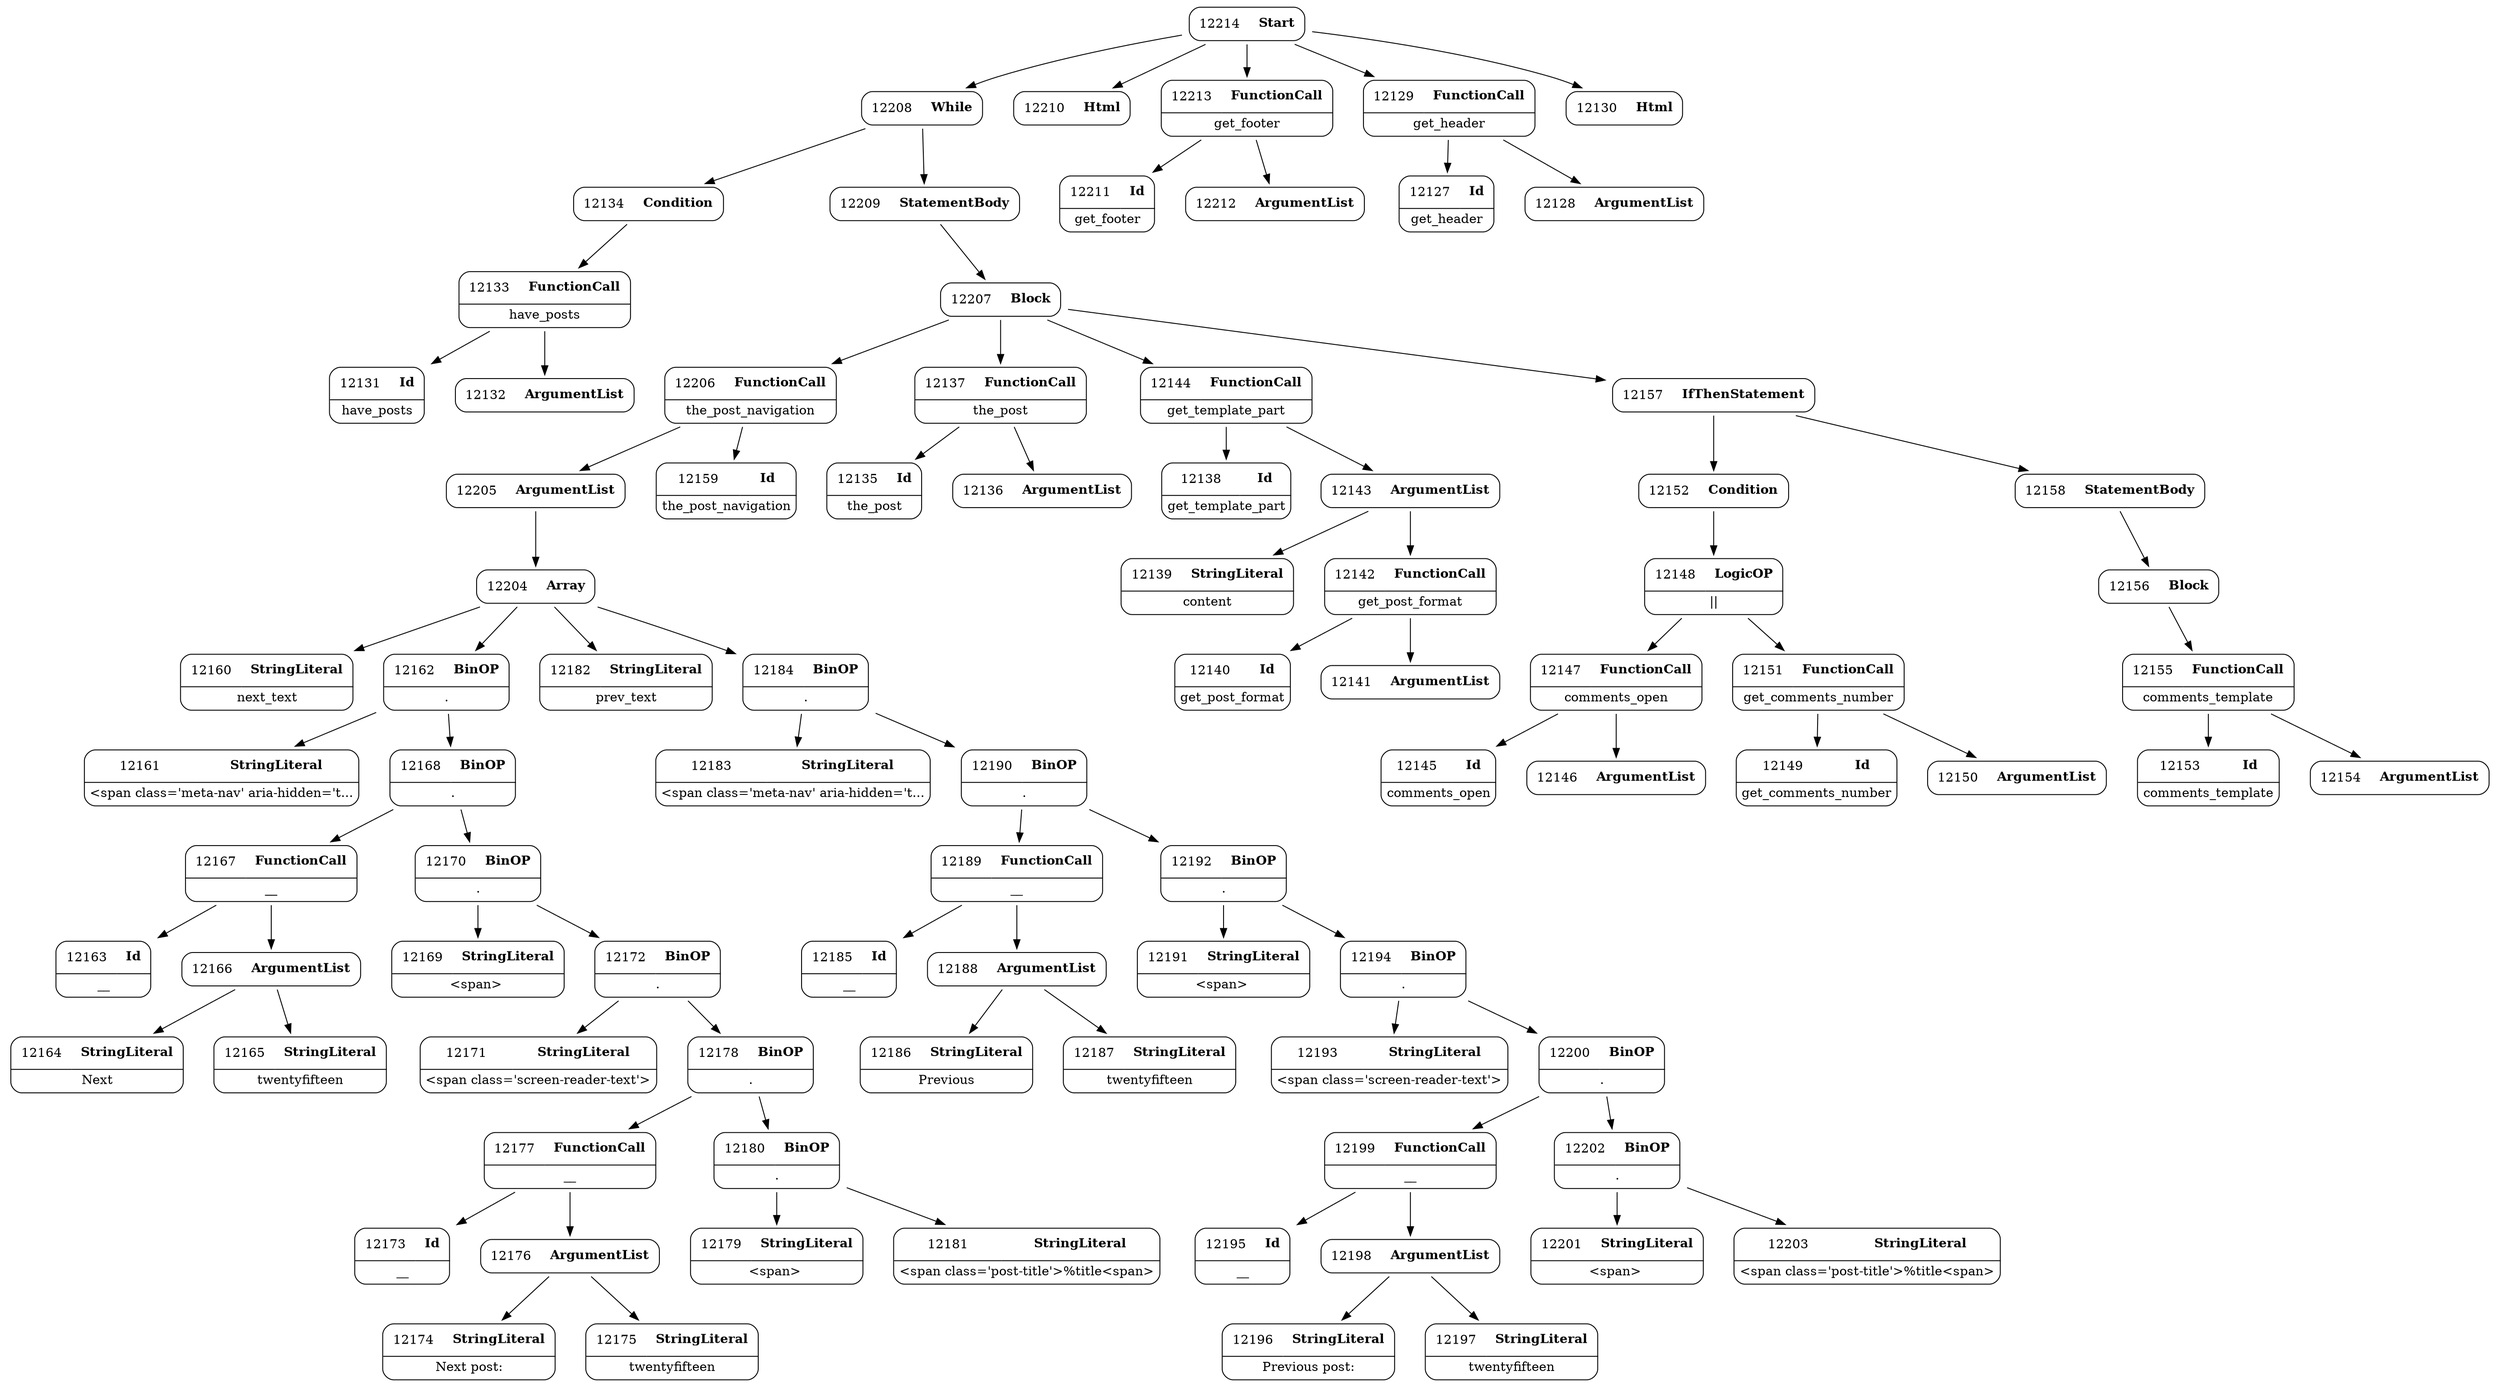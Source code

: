 digraph ast {
node [shape=none];
12160 [label=<<TABLE border='1' cellspacing='0' cellpadding='10' style='rounded' ><TR><TD border='0'>12160</TD><TD border='0'><B>StringLiteral</B></TD></TR><HR/><TR><TD border='0' cellpadding='5' colspan='2'>next_text</TD></TR></TABLE>>];
12161 [label=<<TABLE border='1' cellspacing='0' cellpadding='10' style='rounded' ><TR><TD border='0'>12161</TD><TD border='0'><B>StringLiteral</B></TD></TR><HR/><TR><TD border='0' cellpadding='5' colspan='2'>&lt;span class='meta-nav' aria-hidden='t...</TD></TR></TABLE>>];
12162 [label=<<TABLE border='1' cellspacing='0' cellpadding='10' style='rounded' ><TR><TD border='0'>12162</TD><TD border='0'><B>BinOP</B></TD></TR><HR/><TR><TD border='0' cellpadding='5' colspan='2'>.</TD></TR></TABLE>>];
12162 -> 12161 [weight=2];
12162 -> 12168 [weight=2];
12163 [label=<<TABLE border='1' cellspacing='0' cellpadding='10' style='rounded' ><TR><TD border='0'>12163</TD><TD border='0'><B>Id</B></TD></TR><HR/><TR><TD border='0' cellpadding='5' colspan='2'>__</TD></TR></TABLE>>];
12164 [label=<<TABLE border='1' cellspacing='0' cellpadding='10' style='rounded' ><TR><TD border='0'>12164</TD><TD border='0'><B>StringLiteral</B></TD></TR><HR/><TR><TD border='0' cellpadding='5' colspan='2'>Next</TD></TR></TABLE>>];
12165 [label=<<TABLE border='1' cellspacing='0' cellpadding='10' style='rounded' ><TR><TD border='0'>12165</TD><TD border='0'><B>StringLiteral</B></TD></TR><HR/><TR><TD border='0' cellpadding='5' colspan='2'>twentyfifteen</TD></TR></TABLE>>];
12166 [label=<<TABLE border='1' cellspacing='0' cellpadding='10' style='rounded' ><TR><TD border='0'>12166</TD><TD border='0'><B>ArgumentList</B></TD></TR></TABLE>>];
12166 -> 12164 [weight=2];
12166 -> 12165 [weight=2];
12167 [label=<<TABLE border='1' cellspacing='0' cellpadding='10' style='rounded' ><TR><TD border='0'>12167</TD><TD border='0'><B>FunctionCall</B></TD></TR><HR/><TR><TD border='0' cellpadding='5' colspan='2'>__</TD></TR></TABLE>>];
12167 -> 12163 [weight=2];
12167 -> 12166 [weight=2];
12168 [label=<<TABLE border='1' cellspacing='0' cellpadding='10' style='rounded' ><TR><TD border='0'>12168</TD><TD border='0'><B>BinOP</B></TD></TR><HR/><TR><TD border='0' cellpadding='5' colspan='2'>.</TD></TR></TABLE>>];
12168 -> 12167 [weight=2];
12168 -> 12170 [weight=2];
12169 [label=<<TABLE border='1' cellspacing='0' cellpadding='10' style='rounded' ><TR><TD border='0'>12169</TD><TD border='0'><B>StringLiteral</B></TD></TR><HR/><TR><TD border='0' cellpadding='5' colspan='2'>&lt;span&gt; </TD></TR></TABLE>>];
12170 [label=<<TABLE border='1' cellspacing='0' cellpadding='10' style='rounded' ><TR><TD border='0'>12170</TD><TD border='0'><B>BinOP</B></TD></TR><HR/><TR><TD border='0' cellpadding='5' colspan='2'>.</TD></TR></TABLE>>];
12170 -> 12169 [weight=2];
12170 -> 12172 [weight=2];
12171 [label=<<TABLE border='1' cellspacing='0' cellpadding='10' style='rounded' ><TR><TD border='0'>12171</TD><TD border='0'><B>StringLiteral</B></TD></TR><HR/><TR><TD border='0' cellpadding='5' colspan='2'>&lt;span class='screen-reader-text'&gt;</TD></TR></TABLE>>];
12172 [label=<<TABLE border='1' cellspacing='0' cellpadding='10' style='rounded' ><TR><TD border='0'>12172</TD><TD border='0'><B>BinOP</B></TD></TR><HR/><TR><TD border='0' cellpadding='5' colspan='2'>.</TD></TR></TABLE>>];
12172 -> 12171 [weight=2];
12172 -> 12178 [weight=2];
12173 [label=<<TABLE border='1' cellspacing='0' cellpadding='10' style='rounded' ><TR><TD border='0'>12173</TD><TD border='0'><B>Id</B></TD></TR><HR/><TR><TD border='0' cellpadding='5' colspan='2'>__</TD></TR></TABLE>>];
12174 [label=<<TABLE border='1' cellspacing='0' cellpadding='10' style='rounded' ><TR><TD border='0'>12174</TD><TD border='0'><B>StringLiteral</B></TD></TR><HR/><TR><TD border='0' cellpadding='5' colspan='2'>Next post:</TD></TR></TABLE>>];
12175 [label=<<TABLE border='1' cellspacing='0' cellpadding='10' style='rounded' ><TR><TD border='0'>12175</TD><TD border='0'><B>StringLiteral</B></TD></TR><HR/><TR><TD border='0' cellpadding='5' colspan='2'>twentyfifteen</TD></TR></TABLE>>];
12176 [label=<<TABLE border='1' cellspacing='0' cellpadding='10' style='rounded' ><TR><TD border='0'>12176</TD><TD border='0'><B>ArgumentList</B></TD></TR></TABLE>>];
12176 -> 12174 [weight=2];
12176 -> 12175 [weight=2];
12177 [label=<<TABLE border='1' cellspacing='0' cellpadding='10' style='rounded' ><TR><TD border='0'>12177</TD><TD border='0'><B>FunctionCall</B></TD></TR><HR/><TR><TD border='0' cellpadding='5' colspan='2'>__</TD></TR></TABLE>>];
12177 -> 12173 [weight=2];
12177 -> 12176 [weight=2];
12178 [label=<<TABLE border='1' cellspacing='0' cellpadding='10' style='rounded' ><TR><TD border='0'>12178</TD><TD border='0'><B>BinOP</B></TD></TR><HR/><TR><TD border='0' cellpadding='5' colspan='2'>.</TD></TR></TABLE>>];
12178 -> 12177 [weight=2];
12178 -> 12180 [weight=2];
12179 [label=<<TABLE border='1' cellspacing='0' cellpadding='10' style='rounded' ><TR><TD border='0'>12179</TD><TD border='0'><B>StringLiteral</B></TD></TR><HR/><TR><TD border='0' cellpadding='5' colspan='2'>&lt;span&gt; </TD></TR></TABLE>>];
12180 [label=<<TABLE border='1' cellspacing='0' cellpadding='10' style='rounded' ><TR><TD border='0'>12180</TD><TD border='0'><B>BinOP</B></TD></TR><HR/><TR><TD border='0' cellpadding='5' colspan='2'>.</TD></TR></TABLE>>];
12180 -> 12179 [weight=2];
12180 -> 12181 [weight=2];
12181 [label=<<TABLE border='1' cellspacing='0' cellpadding='10' style='rounded' ><TR><TD border='0'>12181</TD><TD border='0'><B>StringLiteral</B></TD></TR><HR/><TR><TD border='0' cellpadding='5' colspan='2'>&lt;span class='post-title'&gt;%title&lt;span&gt;</TD></TR></TABLE>>];
12182 [label=<<TABLE border='1' cellspacing='0' cellpadding='10' style='rounded' ><TR><TD border='0'>12182</TD><TD border='0'><B>StringLiteral</B></TD></TR><HR/><TR><TD border='0' cellpadding='5' colspan='2'>prev_text</TD></TR></TABLE>>];
12183 [label=<<TABLE border='1' cellspacing='0' cellpadding='10' style='rounded' ><TR><TD border='0'>12183</TD><TD border='0'><B>StringLiteral</B></TD></TR><HR/><TR><TD border='0' cellpadding='5' colspan='2'>&lt;span class='meta-nav' aria-hidden='t...</TD></TR></TABLE>>];
12184 [label=<<TABLE border='1' cellspacing='0' cellpadding='10' style='rounded' ><TR><TD border='0'>12184</TD><TD border='0'><B>BinOP</B></TD></TR><HR/><TR><TD border='0' cellpadding='5' colspan='2'>.</TD></TR></TABLE>>];
12184 -> 12183 [weight=2];
12184 -> 12190 [weight=2];
12185 [label=<<TABLE border='1' cellspacing='0' cellpadding='10' style='rounded' ><TR><TD border='0'>12185</TD><TD border='0'><B>Id</B></TD></TR><HR/><TR><TD border='0' cellpadding='5' colspan='2'>__</TD></TR></TABLE>>];
12186 [label=<<TABLE border='1' cellspacing='0' cellpadding='10' style='rounded' ><TR><TD border='0'>12186</TD><TD border='0'><B>StringLiteral</B></TD></TR><HR/><TR><TD border='0' cellpadding='5' colspan='2'>Previous</TD></TR></TABLE>>];
12187 [label=<<TABLE border='1' cellspacing='0' cellpadding='10' style='rounded' ><TR><TD border='0'>12187</TD><TD border='0'><B>StringLiteral</B></TD></TR><HR/><TR><TD border='0' cellpadding='5' colspan='2'>twentyfifteen</TD></TR></TABLE>>];
12188 [label=<<TABLE border='1' cellspacing='0' cellpadding='10' style='rounded' ><TR><TD border='0'>12188</TD><TD border='0'><B>ArgumentList</B></TD></TR></TABLE>>];
12188 -> 12186 [weight=2];
12188 -> 12187 [weight=2];
12189 [label=<<TABLE border='1' cellspacing='0' cellpadding='10' style='rounded' ><TR><TD border='0'>12189</TD><TD border='0'><B>FunctionCall</B></TD></TR><HR/><TR><TD border='0' cellpadding='5' colspan='2'>__</TD></TR></TABLE>>];
12189 -> 12185 [weight=2];
12189 -> 12188 [weight=2];
12190 [label=<<TABLE border='1' cellspacing='0' cellpadding='10' style='rounded' ><TR><TD border='0'>12190</TD><TD border='0'><B>BinOP</B></TD></TR><HR/><TR><TD border='0' cellpadding='5' colspan='2'>.</TD></TR></TABLE>>];
12190 -> 12189 [weight=2];
12190 -> 12192 [weight=2];
12191 [label=<<TABLE border='1' cellspacing='0' cellpadding='10' style='rounded' ><TR><TD border='0'>12191</TD><TD border='0'><B>StringLiteral</B></TD></TR><HR/><TR><TD border='0' cellpadding='5' colspan='2'>&lt;span&gt; </TD></TR></TABLE>>];
12192 [label=<<TABLE border='1' cellspacing='0' cellpadding='10' style='rounded' ><TR><TD border='0'>12192</TD><TD border='0'><B>BinOP</B></TD></TR><HR/><TR><TD border='0' cellpadding='5' colspan='2'>.</TD></TR></TABLE>>];
12192 -> 12191 [weight=2];
12192 -> 12194 [weight=2];
12193 [label=<<TABLE border='1' cellspacing='0' cellpadding='10' style='rounded' ><TR><TD border='0'>12193</TD><TD border='0'><B>StringLiteral</B></TD></TR><HR/><TR><TD border='0' cellpadding='5' colspan='2'>&lt;span class='screen-reader-text'&gt;</TD></TR></TABLE>>];
12194 [label=<<TABLE border='1' cellspacing='0' cellpadding='10' style='rounded' ><TR><TD border='0'>12194</TD><TD border='0'><B>BinOP</B></TD></TR><HR/><TR><TD border='0' cellpadding='5' colspan='2'>.</TD></TR></TABLE>>];
12194 -> 12193 [weight=2];
12194 -> 12200 [weight=2];
12195 [label=<<TABLE border='1' cellspacing='0' cellpadding='10' style='rounded' ><TR><TD border='0'>12195</TD><TD border='0'><B>Id</B></TD></TR><HR/><TR><TD border='0' cellpadding='5' colspan='2'>__</TD></TR></TABLE>>];
12196 [label=<<TABLE border='1' cellspacing='0' cellpadding='10' style='rounded' ><TR><TD border='0'>12196</TD><TD border='0'><B>StringLiteral</B></TD></TR><HR/><TR><TD border='0' cellpadding='5' colspan='2'>Previous post:</TD></TR></TABLE>>];
12197 [label=<<TABLE border='1' cellspacing='0' cellpadding='10' style='rounded' ><TR><TD border='0'>12197</TD><TD border='0'><B>StringLiteral</B></TD></TR><HR/><TR><TD border='0' cellpadding='5' colspan='2'>twentyfifteen</TD></TR></TABLE>>];
12198 [label=<<TABLE border='1' cellspacing='0' cellpadding='10' style='rounded' ><TR><TD border='0'>12198</TD><TD border='0'><B>ArgumentList</B></TD></TR></TABLE>>];
12198 -> 12196 [weight=2];
12198 -> 12197 [weight=2];
12199 [label=<<TABLE border='1' cellspacing='0' cellpadding='10' style='rounded' ><TR><TD border='0'>12199</TD><TD border='0'><B>FunctionCall</B></TD></TR><HR/><TR><TD border='0' cellpadding='5' colspan='2'>__</TD></TR></TABLE>>];
12199 -> 12195 [weight=2];
12199 -> 12198 [weight=2];
12200 [label=<<TABLE border='1' cellspacing='0' cellpadding='10' style='rounded' ><TR><TD border='0'>12200</TD><TD border='0'><B>BinOP</B></TD></TR><HR/><TR><TD border='0' cellpadding='5' colspan='2'>.</TD></TR></TABLE>>];
12200 -> 12199 [weight=2];
12200 -> 12202 [weight=2];
12201 [label=<<TABLE border='1' cellspacing='0' cellpadding='10' style='rounded' ><TR><TD border='0'>12201</TD><TD border='0'><B>StringLiteral</B></TD></TR><HR/><TR><TD border='0' cellpadding='5' colspan='2'>&lt;span&gt; </TD></TR></TABLE>>];
12202 [label=<<TABLE border='1' cellspacing='0' cellpadding='10' style='rounded' ><TR><TD border='0'>12202</TD><TD border='0'><B>BinOP</B></TD></TR><HR/><TR><TD border='0' cellpadding='5' colspan='2'>.</TD></TR></TABLE>>];
12202 -> 12201 [weight=2];
12202 -> 12203 [weight=2];
12203 [label=<<TABLE border='1' cellspacing='0' cellpadding='10' style='rounded' ><TR><TD border='0'>12203</TD><TD border='0'><B>StringLiteral</B></TD></TR><HR/><TR><TD border='0' cellpadding='5' colspan='2'>&lt;span class='post-title'&gt;%title&lt;span&gt;</TD></TR></TABLE>>];
12204 [label=<<TABLE border='1' cellspacing='0' cellpadding='10' style='rounded' ><TR><TD border='0'>12204</TD><TD border='0'><B>Array</B></TD></TR></TABLE>>];
12204 -> 12160 [weight=2];
12204 -> 12162 [weight=2];
12204 -> 12182 [weight=2];
12204 -> 12184 [weight=2];
12205 [label=<<TABLE border='1' cellspacing='0' cellpadding='10' style='rounded' ><TR><TD border='0'>12205</TD><TD border='0'><B>ArgumentList</B></TD></TR></TABLE>>];
12205 -> 12204 [weight=2];
12206 [label=<<TABLE border='1' cellspacing='0' cellpadding='10' style='rounded' ><TR><TD border='0'>12206</TD><TD border='0'><B>FunctionCall</B></TD></TR><HR/><TR><TD border='0' cellpadding='5' colspan='2'>the_post_navigation</TD></TR></TABLE>>];
12206 -> 12159 [weight=2];
12206 -> 12205 [weight=2];
12207 [label=<<TABLE border='1' cellspacing='0' cellpadding='10' style='rounded' ><TR><TD border='0'>12207</TD><TD border='0'><B>Block</B></TD></TR></TABLE>>];
12207 -> 12137 [weight=2];
12207 -> 12144 [weight=2];
12207 -> 12157 [weight=2];
12207 -> 12206 [weight=2];
12208 [label=<<TABLE border='1' cellspacing='0' cellpadding='10' style='rounded' ><TR><TD border='0'>12208</TD><TD border='0'><B>While</B></TD></TR></TABLE>>];
12208 -> 12134 [weight=2];
12208 -> 12209 [weight=2];
12209 [label=<<TABLE border='1' cellspacing='0' cellpadding='10' style='rounded' ><TR><TD border='0'>12209</TD><TD border='0'><B>StatementBody</B></TD></TR></TABLE>>];
12209 -> 12207 [weight=2];
12210 [label=<<TABLE border='1' cellspacing='0' cellpadding='10' style='rounded' ><TR><TD border='0'>12210</TD><TD border='0'><B>Html</B></TD></TR></TABLE>>];
12211 [label=<<TABLE border='1' cellspacing='0' cellpadding='10' style='rounded' ><TR><TD border='0'>12211</TD><TD border='0'><B>Id</B></TD></TR><HR/><TR><TD border='0' cellpadding='5' colspan='2'>get_footer</TD></TR></TABLE>>];
12212 [label=<<TABLE border='1' cellspacing='0' cellpadding='10' style='rounded' ><TR><TD border='0'>12212</TD><TD border='0'><B>ArgumentList</B></TD></TR></TABLE>>];
12213 [label=<<TABLE border='1' cellspacing='0' cellpadding='10' style='rounded' ><TR><TD border='0'>12213</TD><TD border='0'><B>FunctionCall</B></TD></TR><HR/><TR><TD border='0' cellpadding='5' colspan='2'>get_footer</TD></TR></TABLE>>];
12213 -> 12211 [weight=2];
12213 -> 12212 [weight=2];
12214 [label=<<TABLE border='1' cellspacing='0' cellpadding='10' style='rounded' ><TR><TD border='0'>12214</TD><TD border='0'><B>Start</B></TD></TR></TABLE>>];
12214 -> 12129 [weight=2];
12214 -> 12130 [weight=2];
12214 -> 12208 [weight=2];
12214 -> 12210 [weight=2];
12214 -> 12213 [weight=2];
12127 [label=<<TABLE border='1' cellspacing='0' cellpadding='10' style='rounded' ><TR><TD border='0'>12127</TD><TD border='0'><B>Id</B></TD></TR><HR/><TR><TD border='0' cellpadding='5' colspan='2'>get_header</TD></TR></TABLE>>];
12128 [label=<<TABLE border='1' cellspacing='0' cellpadding='10' style='rounded' ><TR><TD border='0'>12128</TD><TD border='0'><B>ArgumentList</B></TD></TR></TABLE>>];
12129 [label=<<TABLE border='1' cellspacing='0' cellpadding='10' style='rounded' ><TR><TD border='0'>12129</TD><TD border='0'><B>FunctionCall</B></TD></TR><HR/><TR><TD border='0' cellpadding='5' colspan='2'>get_header</TD></TR></TABLE>>];
12129 -> 12127 [weight=2];
12129 -> 12128 [weight=2];
12130 [label=<<TABLE border='1' cellspacing='0' cellpadding='10' style='rounded' ><TR><TD border='0'>12130</TD><TD border='0'><B>Html</B></TD></TR></TABLE>>];
12131 [label=<<TABLE border='1' cellspacing='0' cellpadding='10' style='rounded' ><TR><TD border='0'>12131</TD><TD border='0'><B>Id</B></TD></TR><HR/><TR><TD border='0' cellpadding='5' colspan='2'>have_posts</TD></TR></TABLE>>];
12132 [label=<<TABLE border='1' cellspacing='0' cellpadding='10' style='rounded' ><TR><TD border='0'>12132</TD><TD border='0'><B>ArgumentList</B></TD></TR></TABLE>>];
12133 [label=<<TABLE border='1' cellspacing='0' cellpadding='10' style='rounded' ><TR><TD border='0'>12133</TD><TD border='0'><B>FunctionCall</B></TD></TR><HR/><TR><TD border='0' cellpadding='5' colspan='2'>have_posts</TD></TR></TABLE>>];
12133 -> 12131 [weight=2];
12133 -> 12132 [weight=2];
12134 [label=<<TABLE border='1' cellspacing='0' cellpadding='10' style='rounded' ><TR><TD border='0'>12134</TD><TD border='0'><B>Condition</B></TD></TR></TABLE>>];
12134 -> 12133 [weight=2];
12135 [label=<<TABLE border='1' cellspacing='0' cellpadding='10' style='rounded' ><TR><TD border='0'>12135</TD><TD border='0'><B>Id</B></TD></TR><HR/><TR><TD border='0' cellpadding='5' colspan='2'>the_post</TD></TR></TABLE>>];
12136 [label=<<TABLE border='1' cellspacing='0' cellpadding='10' style='rounded' ><TR><TD border='0'>12136</TD><TD border='0'><B>ArgumentList</B></TD></TR></TABLE>>];
12137 [label=<<TABLE border='1' cellspacing='0' cellpadding='10' style='rounded' ><TR><TD border='0'>12137</TD><TD border='0'><B>FunctionCall</B></TD></TR><HR/><TR><TD border='0' cellpadding='5' colspan='2'>the_post</TD></TR></TABLE>>];
12137 -> 12135 [weight=2];
12137 -> 12136 [weight=2];
12138 [label=<<TABLE border='1' cellspacing='0' cellpadding='10' style='rounded' ><TR><TD border='0'>12138</TD><TD border='0'><B>Id</B></TD></TR><HR/><TR><TD border='0' cellpadding='5' colspan='2'>get_template_part</TD></TR></TABLE>>];
12139 [label=<<TABLE border='1' cellspacing='0' cellpadding='10' style='rounded' ><TR><TD border='0'>12139</TD><TD border='0'><B>StringLiteral</B></TD></TR><HR/><TR><TD border='0' cellpadding='5' colspan='2'>content</TD></TR></TABLE>>];
12140 [label=<<TABLE border='1' cellspacing='0' cellpadding='10' style='rounded' ><TR><TD border='0'>12140</TD><TD border='0'><B>Id</B></TD></TR><HR/><TR><TD border='0' cellpadding='5' colspan='2'>get_post_format</TD></TR></TABLE>>];
12141 [label=<<TABLE border='1' cellspacing='0' cellpadding='10' style='rounded' ><TR><TD border='0'>12141</TD><TD border='0'><B>ArgumentList</B></TD></TR></TABLE>>];
12142 [label=<<TABLE border='1' cellspacing='0' cellpadding='10' style='rounded' ><TR><TD border='0'>12142</TD><TD border='0'><B>FunctionCall</B></TD></TR><HR/><TR><TD border='0' cellpadding='5' colspan='2'>get_post_format</TD></TR></TABLE>>];
12142 -> 12140 [weight=2];
12142 -> 12141 [weight=2];
12143 [label=<<TABLE border='1' cellspacing='0' cellpadding='10' style='rounded' ><TR><TD border='0'>12143</TD><TD border='0'><B>ArgumentList</B></TD></TR></TABLE>>];
12143 -> 12139 [weight=2];
12143 -> 12142 [weight=2];
12144 [label=<<TABLE border='1' cellspacing='0' cellpadding='10' style='rounded' ><TR><TD border='0'>12144</TD><TD border='0'><B>FunctionCall</B></TD></TR><HR/><TR><TD border='0' cellpadding='5' colspan='2'>get_template_part</TD></TR></TABLE>>];
12144 -> 12138 [weight=2];
12144 -> 12143 [weight=2];
12145 [label=<<TABLE border='1' cellspacing='0' cellpadding='10' style='rounded' ><TR><TD border='0'>12145</TD><TD border='0'><B>Id</B></TD></TR><HR/><TR><TD border='0' cellpadding='5' colspan='2'>comments_open</TD></TR></TABLE>>];
12146 [label=<<TABLE border='1' cellspacing='0' cellpadding='10' style='rounded' ><TR><TD border='0'>12146</TD><TD border='0'><B>ArgumentList</B></TD></TR></TABLE>>];
12147 [label=<<TABLE border='1' cellspacing='0' cellpadding='10' style='rounded' ><TR><TD border='0'>12147</TD><TD border='0'><B>FunctionCall</B></TD></TR><HR/><TR><TD border='0' cellpadding='5' colspan='2'>comments_open</TD></TR></TABLE>>];
12147 -> 12145 [weight=2];
12147 -> 12146 [weight=2];
12148 [label=<<TABLE border='1' cellspacing='0' cellpadding='10' style='rounded' ><TR><TD border='0'>12148</TD><TD border='0'><B>LogicOP</B></TD></TR><HR/><TR><TD border='0' cellpadding='5' colspan='2'>||</TD></TR></TABLE>>];
12148 -> 12147 [weight=2];
12148 -> 12151 [weight=2];
12149 [label=<<TABLE border='1' cellspacing='0' cellpadding='10' style='rounded' ><TR><TD border='0'>12149</TD><TD border='0'><B>Id</B></TD></TR><HR/><TR><TD border='0' cellpadding='5' colspan='2'>get_comments_number</TD></TR></TABLE>>];
12150 [label=<<TABLE border='1' cellspacing='0' cellpadding='10' style='rounded' ><TR><TD border='0'>12150</TD><TD border='0'><B>ArgumentList</B></TD></TR></TABLE>>];
12151 [label=<<TABLE border='1' cellspacing='0' cellpadding='10' style='rounded' ><TR><TD border='0'>12151</TD><TD border='0'><B>FunctionCall</B></TD></TR><HR/><TR><TD border='0' cellpadding='5' colspan='2'>get_comments_number</TD></TR></TABLE>>];
12151 -> 12149 [weight=2];
12151 -> 12150 [weight=2];
12152 [label=<<TABLE border='1' cellspacing='0' cellpadding='10' style='rounded' ><TR><TD border='0'>12152</TD><TD border='0'><B>Condition</B></TD></TR></TABLE>>];
12152 -> 12148 [weight=2];
12153 [label=<<TABLE border='1' cellspacing='0' cellpadding='10' style='rounded' ><TR><TD border='0'>12153</TD><TD border='0'><B>Id</B></TD></TR><HR/><TR><TD border='0' cellpadding='5' colspan='2'>comments_template</TD></TR></TABLE>>];
12154 [label=<<TABLE border='1' cellspacing='0' cellpadding='10' style='rounded' ><TR><TD border='0'>12154</TD><TD border='0'><B>ArgumentList</B></TD></TR></TABLE>>];
12155 [label=<<TABLE border='1' cellspacing='0' cellpadding='10' style='rounded' ><TR><TD border='0'>12155</TD><TD border='0'><B>FunctionCall</B></TD></TR><HR/><TR><TD border='0' cellpadding='5' colspan='2'>comments_template</TD></TR></TABLE>>];
12155 -> 12153 [weight=2];
12155 -> 12154 [weight=2];
12156 [label=<<TABLE border='1' cellspacing='0' cellpadding='10' style='rounded' ><TR><TD border='0'>12156</TD><TD border='0'><B>Block</B></TD></TR></TABLE>>];
12156 -> 12155 [weight=2];
12157 [label=<<TABLE border='1' cellspacing='0' cellpadding='10' style='rounded' ><TR><TD border='0'>12157</TD><TD border='0'><B>IfThenStatement</B></TD></TR></TABLE>>];
12157 -> 12152 [weight=2];
12157 -> 12158 [weight=2];
12158 [label=<<TABLE border='1' cellspacing='0' cellpadding='10' style='rounded' ><TR><TD border='0'>12158</TD><TD border='0'><B>StatementBody</B></TD></TR></TABLE>>];
12158 -> 12156 [weight=2];
12159 [label=<<TABLE border='1' cellspacing='0' cellpadding='10' style='rounded' ><TR><TD border='0'>12159</TD><TD border='0'><B>Id</B></TD></TR><HR/><TR><TD border='0' cellpadding='5' colspan='2'>the_post_navigation</TD></TR></TABLE>>];
}
